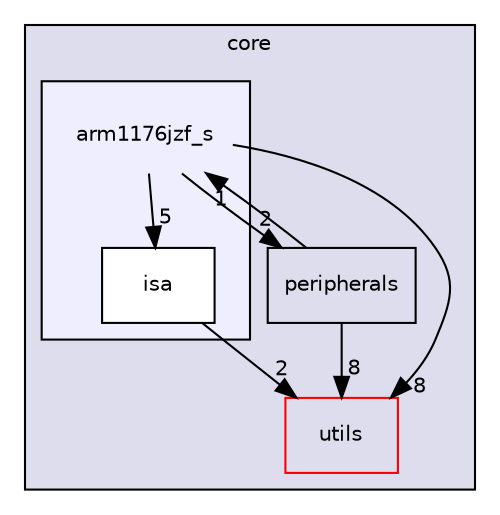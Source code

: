digraph "src/core/arm1176jzf_s" {
  bgcolor=transparent;
  compound=true
  node [ fontsize="10", fontname="Helvetica"];
  edge [ labelfontsize="10", labelfontname="Helvetica"];
  subgraph clusterdir_aebb8dcc11953d78e620bbef0b9e2183 {
    graph [ bgcolor="#ddddee", pencolor="black", label="core" fontname="Helvetica", fontsize="10", URL="dir_aebb8dcc11953d78e620bbef0b9e2183.html"]
  dir_34794bca92a793a1e58b77dac439fbe4 [shape=box label="peripherals" URL="dir_34794bca92a793a1e58b77dac439fbe4.html"];
  dir_a8053b3d69cfefb2b2e6ec7bf9dd5c1a [shape=box label="utils" color="red" URL="dir_a8053b3d69cfefb2b2e6ec7bf9dd5c1a.html"];
  subgraph clusterdir_5c2a493d5805d567e6a0ff4c1ba80ec6 {
    graph [ bgcolor="#eeeeff", pencolor="black", label="" URL="dir_5c2a493d5805d567e6a0ff4c1ba80ec6.html"];
    dir_5c2a493d5805d567e6a0ff4c1ba80ec6 [shape=plaintext label="arm1176jzf_s"];
  dir_18d97c789d65c625ba9fe3de5ae3d420 [shape=box label="isa" fillcolor="white" style="filled" URL="dir_18d97c789d65c625ba9fe3de5ae3d420.html"];
  }
  }
  dir_5c2a493d5805d567e6a0ff4c1ba80ec6->dir_18d97c789d65c625ba9fe3de5ae3d420 [headlabel="5", labeldistance=1.5 headhref="dir_000002_000003.html"];
  dir_5c2a493d5805d567e6a0ff4c1ba80ec6->dir_34794bca92a793a1e58b77dac439fbe4 [headlabel="2", labeldistance=1.5 headhref="dir_000002_000005.html"];
  dir_5c2a493d5805d567e6a0ff4c1ba80ec6->dir_a8053b3d69cfefb2b2e6ec7bf9dd5c1a [headlabel="8", labeldistance=1.5 headhref="dir_000002_000006.html"];
  dir_18d97c789d65c625ba9fe3de5ae3d420->dir_a8053b3d69cfefb2b2e6ec7bf9dd5c1a [headlabel="2", labeldistance=1.5 headhref="dir_000003_000006.html"];
  dir_34794bca92a793a1e58b77dac439fbe4->dir_5c2a493d5805d567e6a0ff4c1ba80ec6 [headlabel="1", labeldistance=1.5 headhref="dir_000005_000002.html"];
  dir_34794bca92a793a1e58b77dac439fbe4->dir_a8053b3d69cfefb2b2e6ec7bf9dd5c1a [headlabel="8", labeldistance=1.5 headhref="dir_000005_000006.html"];
}
